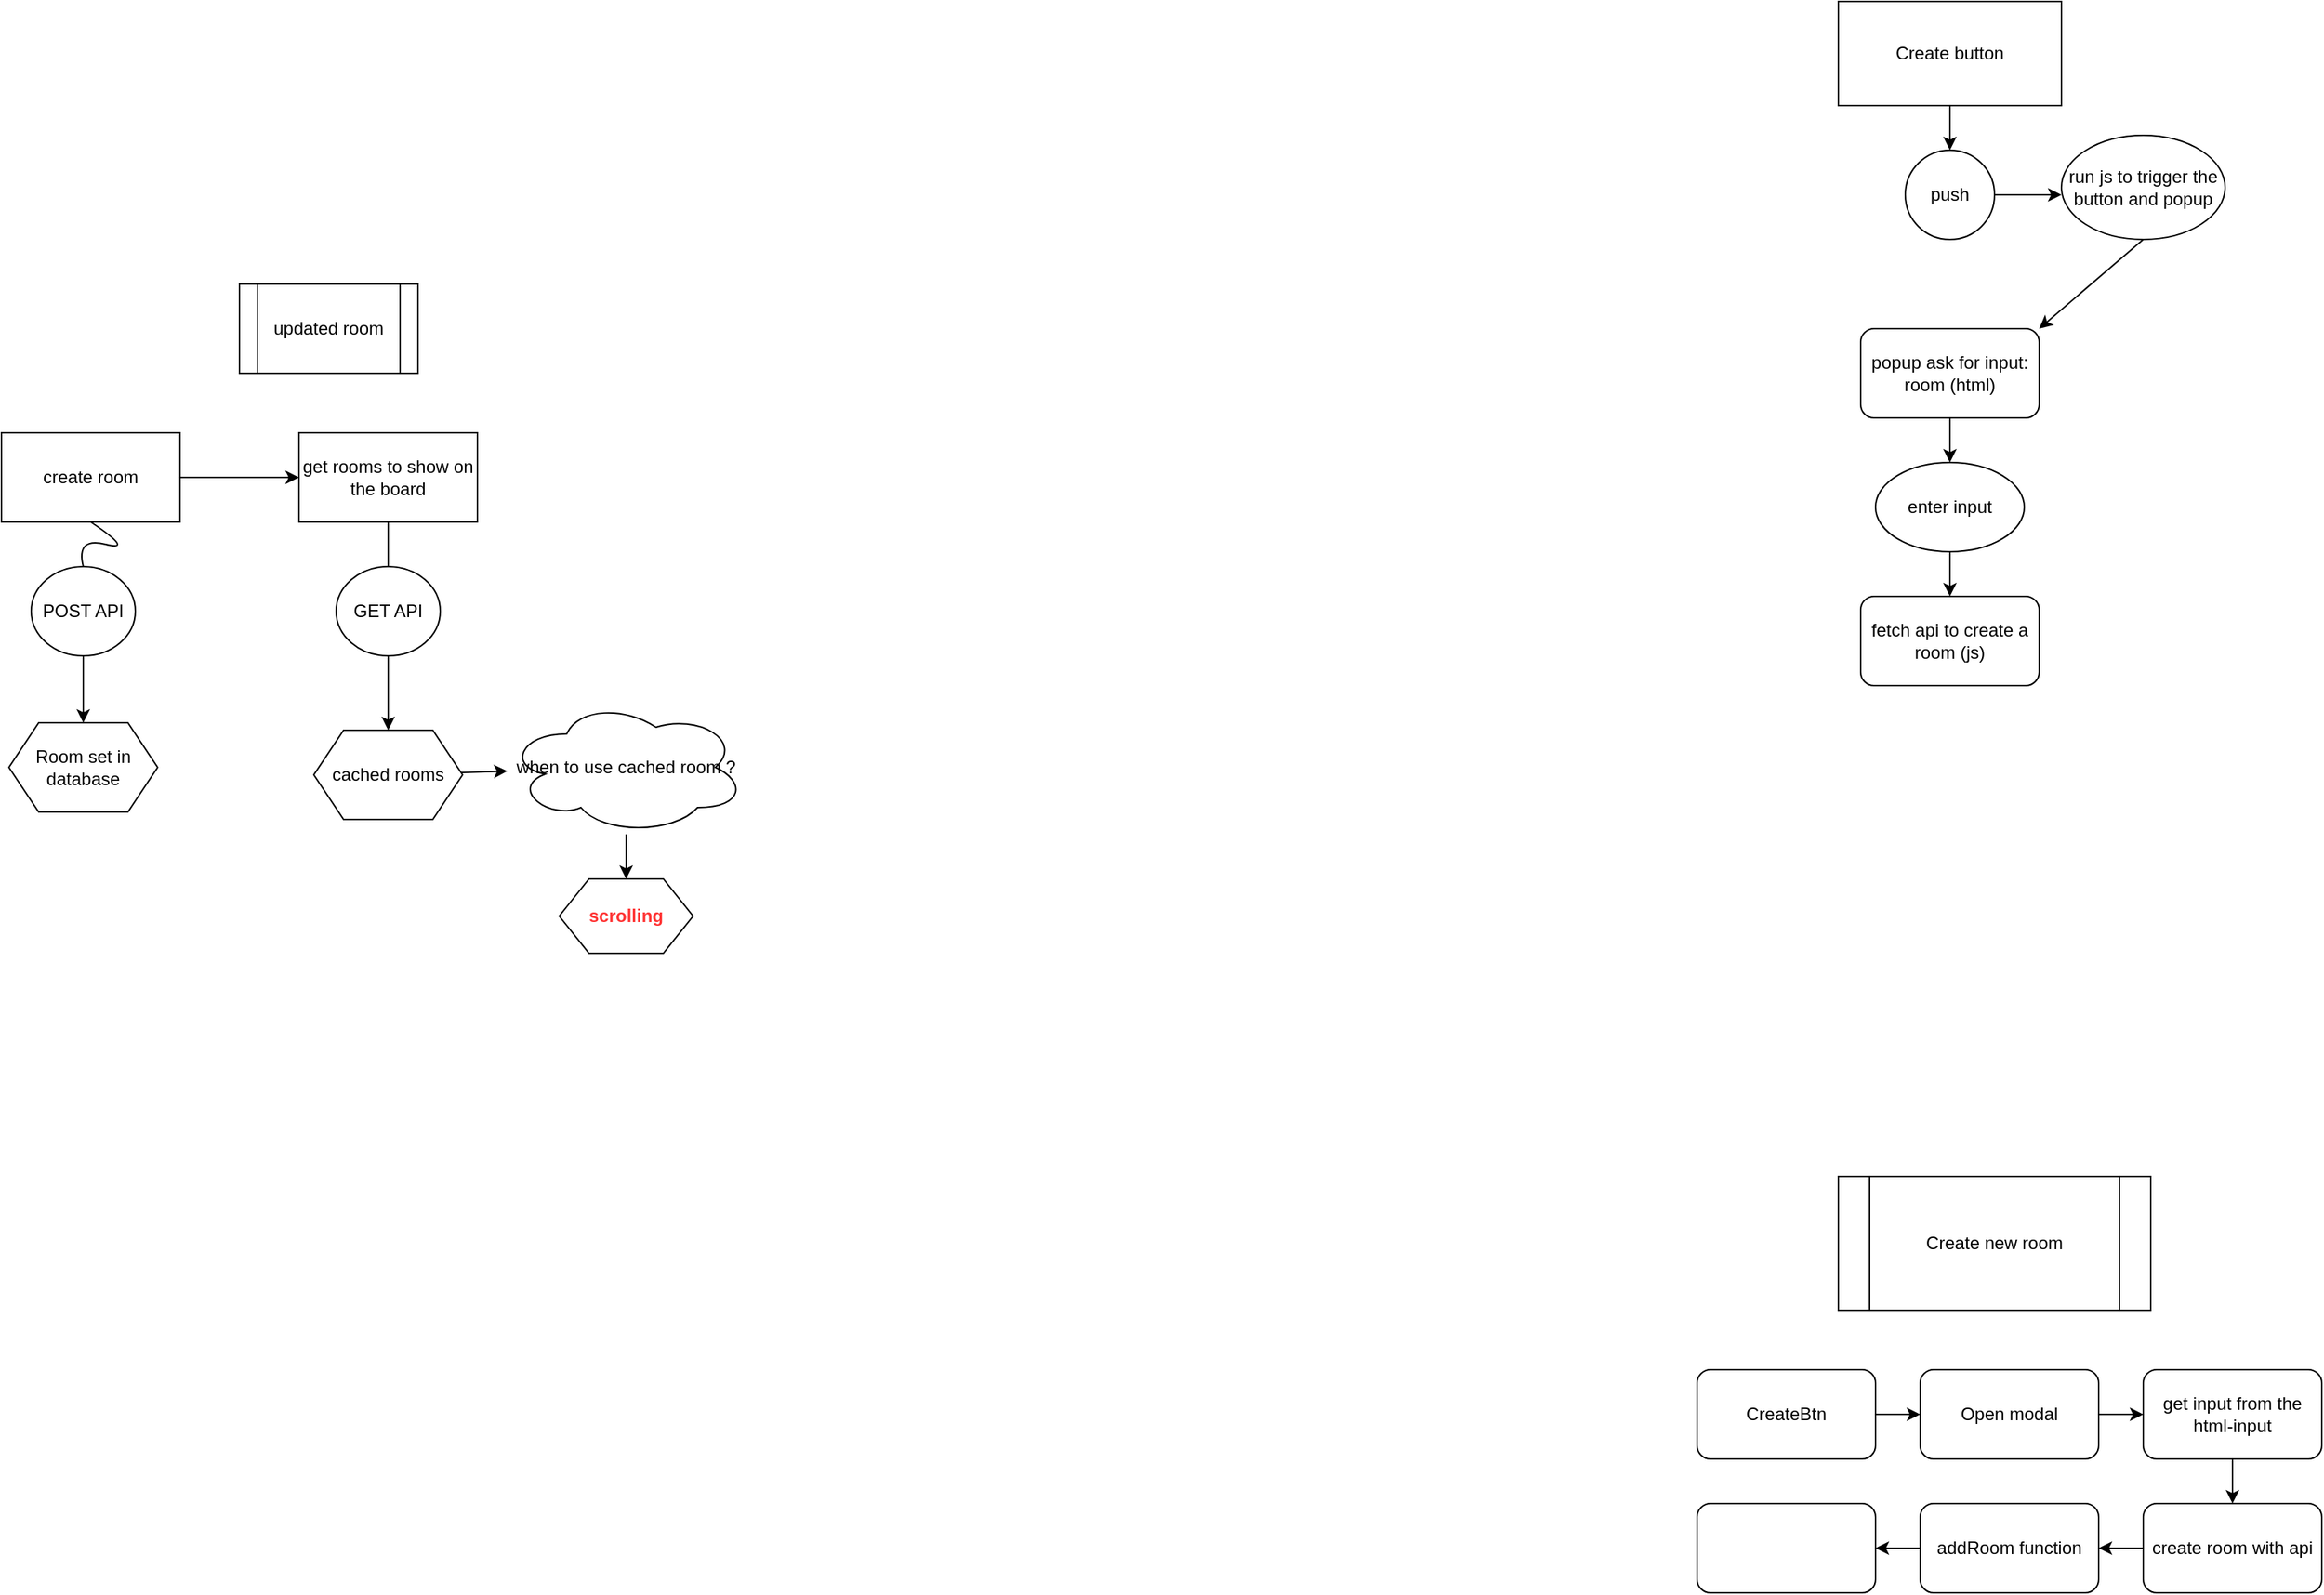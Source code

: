 <mxfile>
    <diagram id="cT9Un1n4xZWBrwj37d2i" name="Page-1">
        <mxGraphModel dx="1899" dy="997" grid="1" gridSize="10" guides="1" tooltips="1" connect="1" arrows="1" fold="1" page="1" pageScale="1" pageWidth="1200" pageHeight="1920" math="0" shadow="0">
            <root>
                <mxCell id="0"/>
                <mxCell id="1" parent="0"/>
                <mxCell id="9" style="edgeStyle=none;html=1;exitX=0.5;exitY=1;exitDx=0;exitDy=0;entryX=0.5;entryY=0;entryDx=0;entryDy=0;" parent="1" source="2" target="7" edge="1">
                    <mxGeometry relative="1" as="geometry"/>
                </mxCell>
                <mxCell id="2" value="Create button" style="rounded=0;whiteSpace=wrap;html=1;" parent="1" vertex="1">
                    <mxGeometry x="295" y="140" width="150" height="70" as="geometry"/>
                </mxCell>
                <mxCell id="22" style="edgeStyle=none;html=1;exitX=0.5;exitY=1;exitDx=0;exitDy=0;entryX=0.5;entryY=0;entryDx=0;entryDy=0;" parent="1" source="3" target="18" edge="1">
                    <mxGeometry relative="1" as="geometry"/>
                </mxCell>
                <mxCell id="3" value="popup ask for input: room (html)" style="rounded=1;whiteSpace=wrap;html=1;" parent="1" vertex="1">
                    <mxGeometry x="310" y="360" width="120" height="60" as="geometry"/>
                </mxCell>
                <mxCell id="5" value="fetch api to create a room (js)" style="rounded=1;whiteSpace=wrap;html=1;" parent="1" vertex="1">
                    <mxGeometry x="310" y="540" width="120" height="60" as="geometry"/>
                </mxCell>
                <mxCell id="10" style="edgeStyle=none;html=1;exitX=1;exitY=0.5;exitDx=0;exitDy=0;" parent="1" source="7" edge="1">
                    <mxGeometry relative="1" as="geometry">
                        <mxPoint x="445" y="270" as="targetPoint"/>
                    </mxGeometry>
                </mxCell>
                <mxCell id="7" value="push" style="ellipse;whiteSpace=wrap;html=1;aspect=fixed;" parent="1" vertex="1">
                    <mxGeometry x="340" y="240" width="60" height="60" as="geometry"/>
                </mxCell>
                <mxCell id="13" style="edgeStyle=none;html=1;exitX=0.5;exitY=1;exitDx=0;exitDy=0;entryX=1;entryY=0;entryDx=0;entryDy=0;" parent="1" source="12" target="3" edge="1">
                    <mxGeometry relative="1" as="geometry">
                        <mxPoint x="500" y="330" as="targetPoint"/>
                    </mxGeometry>
                </mxCell>
                <mxCell id="12" value="run js to trigger the button and popup" style="ellipse;whiteSpace=wrap;html=1;" parent="1" vertex="1">
                    <mxGeometry x="445" y="230" width="110" height="70" as="geometry"/>
                </mxCell>
                <mxCell id="20" style="edgeStyle=none;html=1;exitX=0.5;exitY=1;exitDx=0;exitDy=0;" parent="1" source="18" target="5" edge="1">
                    <mxGeometry relative="1" as="geometry"/>
                </mxCell>
                <mxCell id="18" value="enter input" style="ellipse;whiteSpace=wrap;html=1;" parent="1" vertex="1">
                    <mxGeometry x="320" y="450" width="100" height="60" as="geometry"/>
                </mxCell>
                <mxCell id="25" value="Create new room" style="shape=process;whiteSpace=wrap;html=1;backgroundOutline=1;" parent="1" vertex="1">
                    <mxGeometry x="295" y="930" width="210" height="90" as="geometry"/>
                </mxCell>
                <mxCell id="35" value="" style="edgeStyle=none;html=1;" parent="1" source="26" target="28" edge="1">
                    <mxGeometry relative="1" as="geometry"/>
                </mxCell>
                <mxCell id="26" value="CreateBtn" style="rounded=1;whiteSpace=wrap;html=1;" parent="1" vertex="1">
                    <mxGeometry x="200" y="1060" width="120" height="60" as="geometry"/>
                </mxCell>
                <mxCell id="36" value="" style="edgeStyle=none;html=1;" parent="1" source="28" target="29" edge="1">
                    <mxGeometry relative="1" as="geometry"/>
                </mxCell>
                <mxCell id="28" value="Open modal" style="rounded=1;whiteSpace=wrap;html=1;" parent="1" vertex="1">
                    <mxGeometry x="350" y="1060" width="120" height="60" as="geometry"/>
                </mxCell>
                <mxCell id="37" value="" style="edgeStyle=none;html=1;" parent="1" source="29" target="32" edge="1">
                    <mxGeometry relative="1" as="geometry"/>
                </mxCell>
                <mxCell id="29" value="get input from the html-input" style="rounded=1;whiteSpace=wrap;html=1;" parent="1" vertex="1">
                    <mxGeometry x="500" y="1060" width="120" height="60" as="geometry"/>
                </mxCell>
                <mxCell id="39" value="" style="edgeStyle=none;html=1;" parent="1" source="32" target="38" edge="1">
                    <mxGeometry relative="1" as="geometry"/>
                </mxCell>
                <mxCell id="32" value="create room with api" style="whiteSpace=wrap;html=1;rounded=1;" parent="1" vertex="1">
                    <mxGeometry x="500" y="1150" width="120" height="60" as="geometry"/>
                </mxCell>
                <mxCell id="41" value="" style="edgeStyle=none;html=1;" parent="1" source="38" target="40" edge="1">
                    <mxGeometry relative="1" as="geometry"/>
                </mxCell>
                <mxCell id="38" value="addRoom function" style="whiteSpace=wrap;html=1;rounded=1;" parent="1" vertex="1">
                    <mxGeometry x="350" y="1150" width="120" height="60" as="geometry"/>
                </mxCell>
                <mxCell id="40" value="" style="whiteSpace=wrap;html=1;rounded=1;" parent="1" vertex="1">
                    <mxGeometry x="200" y="1150" width="120" height="60" as="geometry"/>
                </mxCell>
                <mxCell id="42" value="updated room" style="shape=process;whiteSpace=wrap;html=1;backgroundOutline=1;" vertex="1" parent="1">
                    <mxGeometry x="-780" y="330" width="120" height="60" as="geometry"/>
                </mxCell>
                <mxCell id="49" value="" style="edgeStyle=none;html=1;" edge="1" parent="1" source="43" target="48">
                    <mxGeometry relative="1" as="geometry"/>
                </mxCell>
                <mxCell id="43" value="create room" style="rounded=0;whiteSpace=wrap;html=1;" vertex="1" parent="1">
                    <mxGeometry x="-940" y="430" width="120" height="60" as="geometry"/>
                </mxCell>
                <mxCell id="47" value="" style="edgeStyle=none;html=1;" edge="1" parent="1" source="44" target="46">
                    <mxGeometry relative="1" as="geometry"/>
                </mxCell>
                <mxCell id="44" value="POST API" style="ellipse;whiteSpace=wrap;html=1;rounded=0;" vertex="1" parent="1">
                    <mxGeometry x="-920" y="520" width="70" height="60" as="geometry"/>
                </mxCell>
                <mxCell id="46" value="Room set in database" style="shape=hexagon;perimeter=hexagonPerimeter2;whiteSpace=wrap;html=1;fixedSize=1;rounded=0;" vertex="1" parent="1">
                    <mxGeometry x="-935" y="625" width="100" height="60" as="geometry"/>
                </mxCell>
                <mxCell id="48" value="get rooms to show on the board" style="whiteSpace=wrap;html=1;rounded=0;" vertex="1" parent="1">
                    <mxGeometry x="-740" y="430" width="120" height="60" as="geometry"/>
                </mxCell>
                <mxCell id="53" value="" style="edgeStyle=none;html=1;" edge="1" parent="1" source="50" target="52">
                    <mxGeometry relative="1" as="geometry"/>
                </mxCell>
                <mxCell id="50" value="GET API" style="ellipse;whiteSpace=wrap;html=1;rounded=0;" vertex="1" parent="1">
                    <mxGeometry x="-715" y="520" width="70" height="60" as="geometry"/>
                </mxCell>
                <mxCell id="55" value="" style="edgeStyle=none;html=1;" edge="1" parent="1" source="52" target="54">
                    <mxGeometry relative="1" as="geometry"/>
                </mxCell>
                <mxCell id="52" value="cached rooms" style="shape=hexagon;perimeter=hexagonPerimeter2;whiteSpace=wrap;html=1;fixedSize=1;rounded=0;" vertex="1" parent="1">
                    <mxGeometry x="-730" y="630" width="100" height="60" as="geometry"/>
                </mxCell>
                <mxCell id="61" value="" style="edgeStyle=orthogonalEdgeStyle;curved=1;html=1;" edge="1" parent="1" source="54" target="60">
                    <mxGeometry relative="1" as="geometry"/>
                </mxCell>
                <mxCell id="54" value="when to use cached room ?" style="ellipse;shape=cloud;whiteSpace=wrap;html=1;rounded=0;" vertex="1" parent="1">
                    <mxGeometry x="-600" y="610" width="160" height="90" as="geometry"/>
                </mxCell>
                <mxCell id="57" value="" style="endArrow=none;html=1;curved=1;entryX=0.5;entryY=1;entryDx=0;entryDy=0;exitX=0.5;exitY=0;exitDx=0;exitDy=0;" edge="1" parent="1" source="44" target="43">
                    <mxGeometry width="50" height="50" relative="1" as="geometry">
                        <mxPoint x="-850" y="590" as="sourcePoint"/>
                        <mxPoint x="-800" y="540" as="targetPoint"/>
                        <Array as="points">
                            <mxPoint x="-890" y="500"/>
                            <mxPoint x="-850" y="510"/>
                        </Array>
                    </mxGeometry>
                </mxCell>
                <mxCell id="59" value="" style="endArrow=none;html=1;curved=1;entryX=0.5;entryY=1;entryDx=0;entryDy=0;exitX=0.5;exitY=0;exitDx=0;exitDy=0;" edge="1" parent="1" source="50" target="48">
                    <mxGeometry width="50" height="50" relative="1" as="geometry">
                        <mxPoint x="-790" y="610" as="sourcePoint"/>
                        <mxPoint x="-740" y="560" as="targetPoint"/>
                    </mxGeometry>
                </mxCell>
                <mxCell id="60" value="&lt;font color=&quot;#ff3333&quot;&gt;&lt;b&gt;scrolling&lt;/b&gt;&lt;/font&gt;" style="shape=hexagon;perimeter=hexagonPerimeter2;whiteSpace=wrap;html=1;fixedSize=1;rounded=0;" vertex="1" parent="1">
                    <mxGeometry x="-565" y="730" width="90" height="50" as="geometry"/>
                </mxCell>
            </root>
        </mxGraphModel>
    </diagram>
</mxfile>